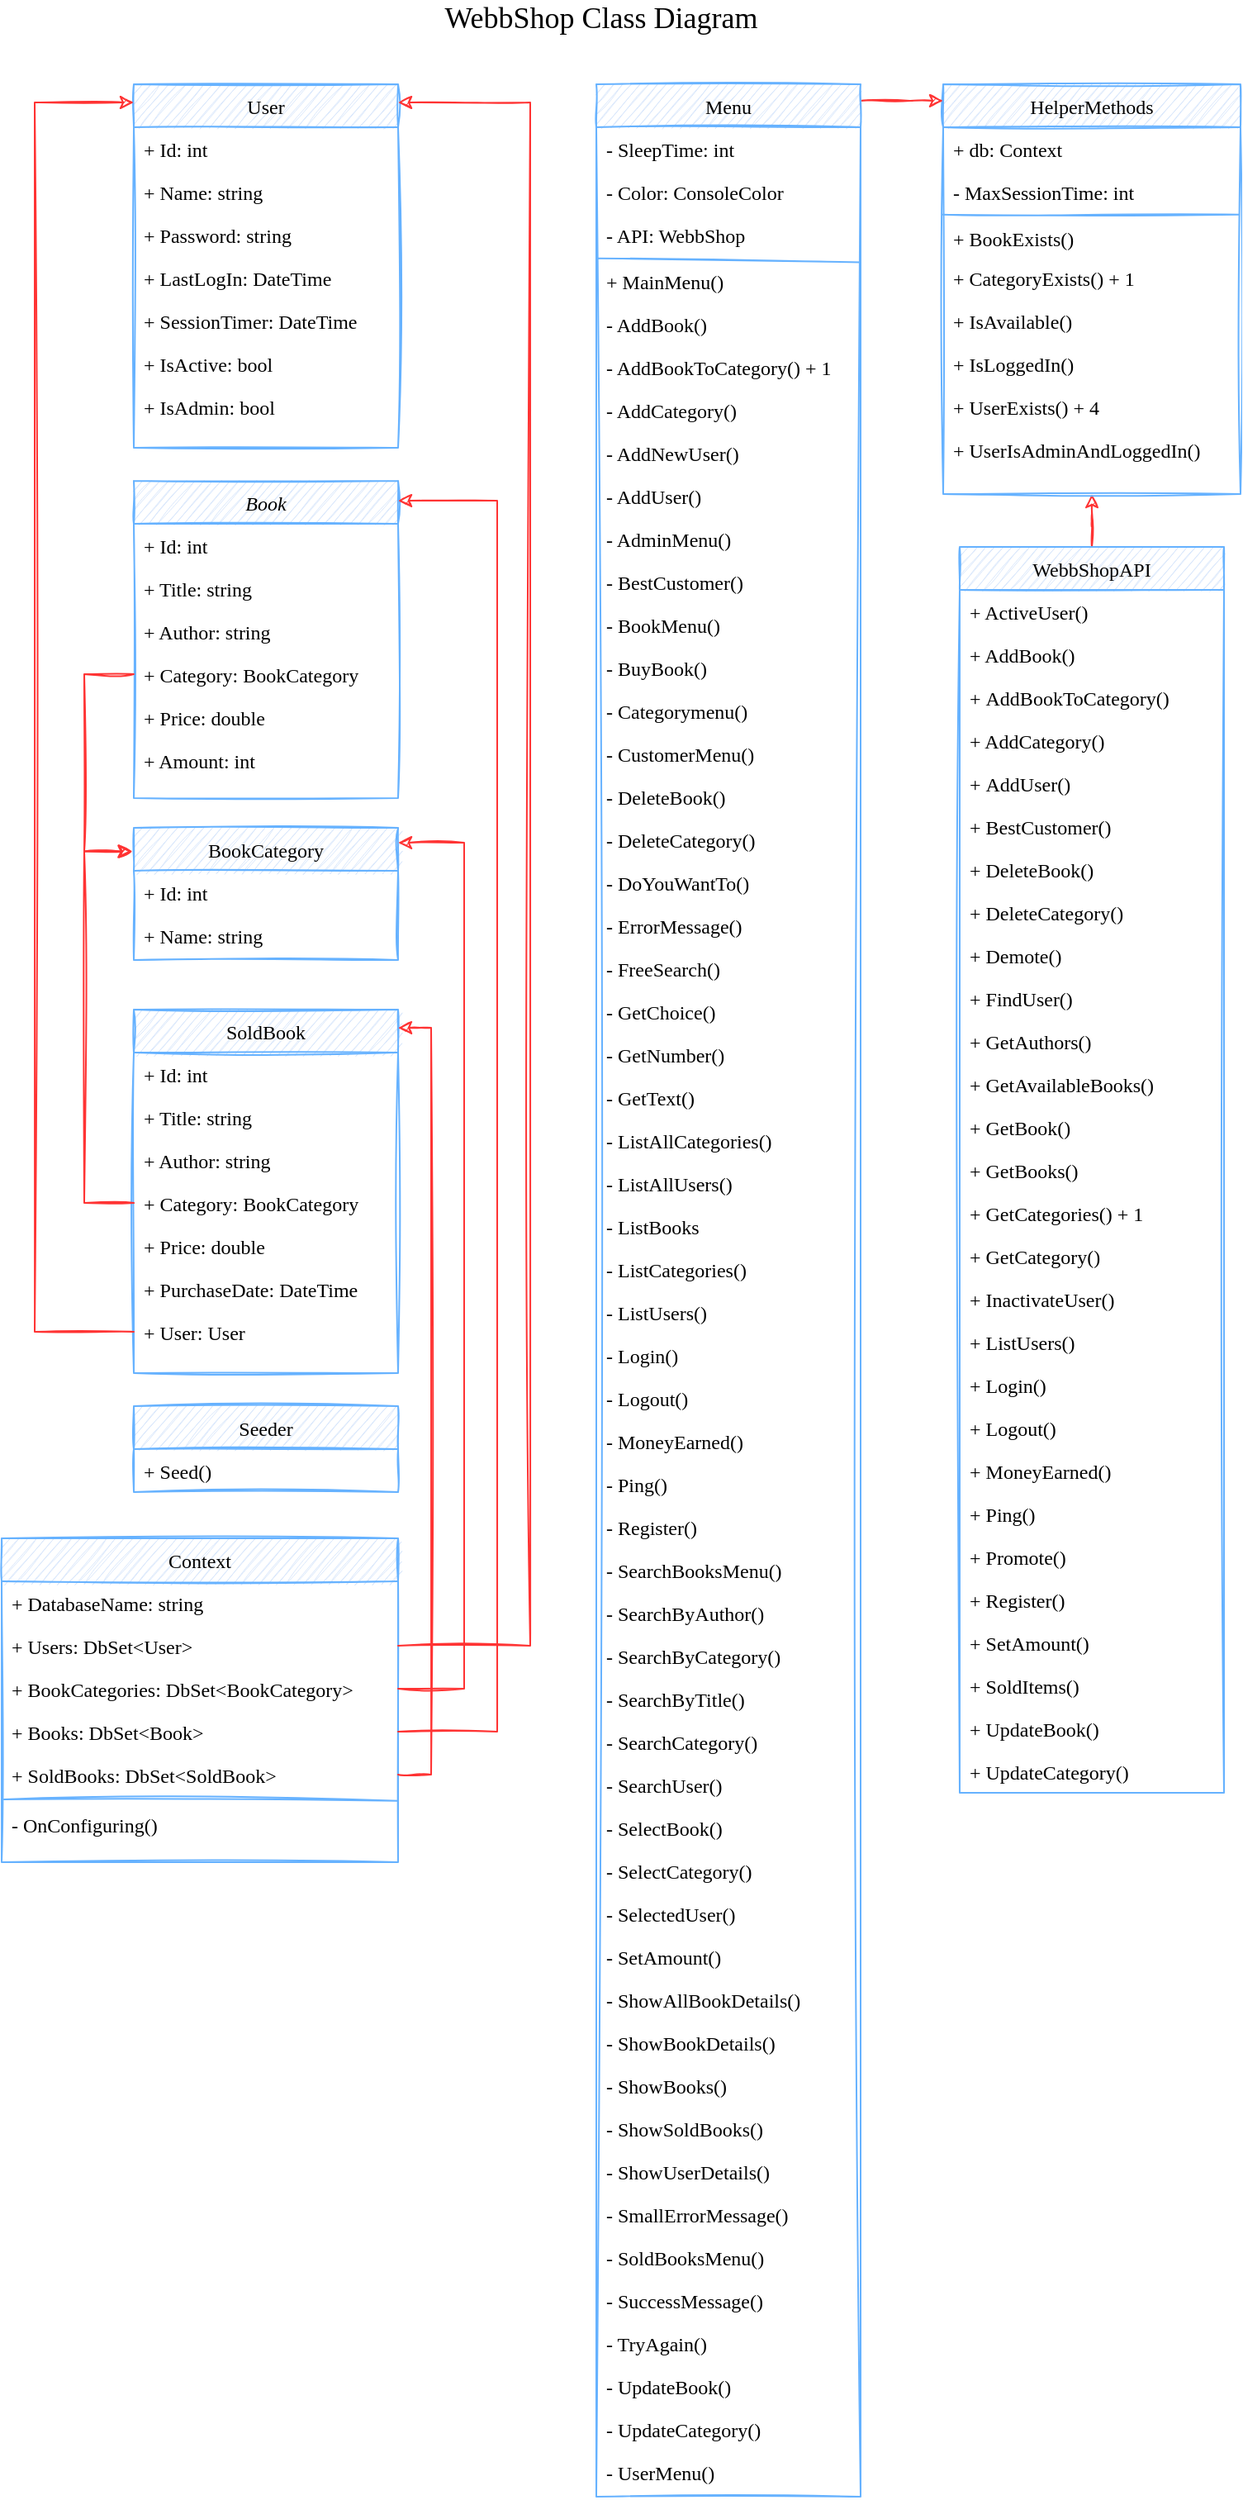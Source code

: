 <mxfile version="14.4.3" type="device"><diagram id="C5RBs43oDa-KdzZeNtuy" name="Page-1"><mxGraphModel dx="1422" dy="815" grid="1" gridSize="10" guides="1" tooltips="1" connect="1" arrows="1" fold="1" page="1" pageScale="1" pageWidth="827" pageHeight="1169" math="0" shadow="0"><root><mxCell id="WIyWlLk6GJQsqaUBKTNV-0"/><mxCell id="WIyWlLk6GJQsqaUBKTNV-1" parent="WIyWlLk6GJQsqaUBKTNV-0"/><mxCell id="zkfFHV4jXpPFQw0GAbJ--0" value="Book" style="swimlane;fontStyle=2;align=center;verticalAlign=top;childLayout=stackLayout;horizontal=1;startSize=26;horizontalStack=0;resizeParent=1;resizeLast=0;collapsible=1;marginBottom=0;rounded=0;shadow=0;strokeWidth=1;sketch=1;swimlaneLine=1;glass=0;fillColor=#DAE8FC;fontFamily=Comic Sans MS;strokeColor=#66B2FF;" parent="WIyWlLk6GJQsqaUBKTNV-1" vertex="1"><mxGeometry x="130" y="320" width="160" height="192" as="geometry"><mxRectangle x="230" y="140" width="160" height="26" as="alternateBounds"/></mxGeometry></mxCell><mxCell id="zkfFHV4jXpPFQw0GAbJ--1" value="+ Id: int" style="text;align=left;verticalAlign=top;spacingLeft=4;spacingRight=4;overflow=hidden;rotatable=0;points=[[0,0.5],[1,0.5]];portConstraint=eastwest;fontFamily=Comic Sans MS;" parent="zkfFHV4jXpPFQw0GAbJ--0" vertex="1"><mxGeometry y="26" width="160" height="26" as="geometry"/></mxCell><mxCell id="zkfFHV4jXpPFQw0GAbJ--2" value="+ Title: string" style="text;align=left;verticalAlign=top;spacingLeft=4;spacingRight=4;overflow=hidden;rotatable=0;points=[[0,0.5],[1,0.5]];portConstraint=eastwest;rounded=0;shadow=0;html=0;fontFamily=Comic Sans MS;" parent="zkfFHV4jXpPFQw0GAbJ--0" vertex="1"><mxGeometry y="52" width="160" height="26" as="geometry"/></mxCell><mxCell id="zkfFHV4jXpPFQw0GAbJ--3" value="+ Author: string" style="text;align=left;verticalAlign=top;spacingLeft=4;spacingRight=4;overflow=hidden;rotatable=0;points=[[0,0.5],[1,0.5]];portConstraint=eastwest;rounded=0;shadow=0;html=0;fontFamily=Comic Sans MS;" parent="zkfFHV4jXpPFQw0GAbJ--0" vertex="1"><mxGeometry y="78" width="160" height="26" as="geometry"/></mxCell><mxCell id="vrUx4zt-e3N3HW0xzKdZ-1" value="+ Category: BookCategory" style="text;align=left;verticalAlign=top;spacingLeft=4;spacingRight=4;overflow=hidden;rotatable=0;points=[[0,0.5],[1,0.5]];portConstraint=eastwest;fontFamily=Comic Sans MS;" parent="zkfFHV4jXpPFQw0GAbJ--0" vertex="1"><mxGeometry y="104" width="160" height="26" as="geometry"/></mxCell><mxCell id="zkfFHV4jXpPFQw0GAbJ--5" value="+ Price: double" style="text;align=left;verticalAlign=top;spacingLeft=4;spacingRight=4;overflow=hidden;rotatable=0;points=[[0,0.5],[1,0.5]];portConstraint=eastwest;fontFamily=Comic Sans MS;" parent="zkfFHV4jXpPFQw0GAbJ--0" vertex="1"><mxGeometry y="130" width="160" height="26" as="geometry"/></mxCell><mxCell id="vrUx4zt-e3N3HW0xzKdZ-0" value="+ Amount: int" style="text;align=left;verticalAlign=top;spacingLeft=4;spacingRight=4;overflow=hidden;rotatable=0;points=[[0,0.5],[1,0.5]];portConstraint=eastwest;fontFamily=Comic Sans MS;" parent="zkfFHV4jXpPFQw0GAbJ--0" vertex="1"><mxGeometry y="156" width="160" height="26" as="geometry"/></mxCell><mxCell id="zkfFHV4jXpPFQw0GAbJ--6" value="User" style="swimlane;fontStyle=0;align=center;verticalAlign=top;childLayout=stackLayout;horizontal=1;startSize=26;horizontalStack=0;resizeParent=1;resizeLast=0;collapsible=1;marginBottom=0;rounded=0;shadow=0;strokeWidth=1;fontFamily=Comic Sans MS;sketch=1;fillStyle=auto;strokeColor=#66B2FF;fillColor=#DAE8FC;" parent="WIyWlLk6GJQsqaUBKTNV-1" vertex="1"><mxGeometry x="130" y="80" width="160" height="220" as="geometry"><mxRectangle x="130" y="380" width="160" height="26" as="alternateBounds"/></mxGeometry></mxCell><mxCell id="zkfFHV4jXpPFQw0GAbJ--7" value="+ Id: int" style="text;align=left;verticalAlign=top;spacingLeft=4;spacingRight=4;overflow=hidden;rotatable=0;points=[[0,0.5],[1,0.5]];portConstraint=eastwest;fontFamily=Comic Sans MS;" parent="zkfFHV4jXpPFQw0GAbJ--6" vertex="1"><mxGeometry y="26" width="160" height="26" as="geometry"/></mxCell><mxCell id="zkfFHV4jXpPFQw0GAbJ--8" value="+ Name: string" style="text;align=left;verticalAlign=top;spacingLeft=4;spacingRight=4;overflow=hidden;rotatable=0;points=[[0,0.5],[1,0.5]];portConstraint=eastwest;rounded=0;shadow=0;html=0;fontFamily=Comic Sans MS;" parent="zkfFHV4jXpPFQw0GAbJ--6" vertex="1"><mxGeometry y="52" width="160" height="26" as="geometry"/></mxCell><mxCell id="zkfFHV4jXpPFQw0GAbJ--10" value="+ Password: string " style="text;align=left;verticalAlign=top;spacingLeft=4;spacingRight=4;overflow=hidden;rotatable=0;points=[[0,0.5],[1,0.5]];portConstraint=eastwest;fontStyle=0;fontFamily=Comic Sans MS;" parent="zkfFHV4jXpPFQw0GAbJ--6" vertex="1"><mxGeometry y="78" width="160" height="26" as="geometry"/></mxCell><mxCell id="zkfFHV4jXpPFQw0GAbJ--11" value="+ LastLogIn: DateTime " style="text;align=left;verticalAlign=top;spacingLeft=4;spacingRight=4;overflow=hidden;rotatable=0;points=[[0,0.5],[1,0.5]];portConstraint=eastwest;fontFamily=Comic Sans MS;" parent="zkfFHV4jXpPFQw0GAbJ--6" vertex="1"><mxGeometry y="104" width="160" height="26" as="geometry"/></mxCell><mxCell id="vrUx4zt-e3N3HW0xzKdZ-2" value="+ SessionTimer: DateTime " style="text;align=left;verticalAlign=top;spacingLeft=4;spacingRight=4;overflow=hidden;rotatable=0;points=[[0,0.5],[1,0.5]];portConstraint=eastwest;fontFamily=Comic Sans MS;" parent="zkfFHV4jXpPFQw0GAbJ--6" vertex="1"><mxGeometry y="130" width="160" height="26" as="geometry"/></mxCell><mxCell id="vrUx4zt-e3N3HW0xzKdZ-3" value="+ IsActive: bool " style="text;align=left;verticalAlign=top;spacingLeft=4;spacingRight=4;overflow=hidden;rotatable=0;points=[[0,0.5],[1,0.5]];portConstraint=eastwest;fontFamily=Comic Sans MS;" parent="zkfFHV4jXpPFQw0GAbJ--6" vertex="1"><mxGeometry y="156" width="160" height="26" as="geometry"/></mxCell><mxCell id="vrUx4zt-e3N3HW0xzKdZ-4" value="+ IsAdmin: bool " style="text;align=left;verticalAlign=top;spacingLeft=4;spacingRight=4;overflow=hidden;rotatable=0;points=[[0,0.5],[1,0.5]];portConstraint=eastwest;fontFamily=Comic Sans MS;" parent="zkfFHV4jXpPFQw0GAbJ--6" vertex="1"><mxGeometry y="182" width="160" height="26" as="geometry"/></mxCell><mxCell id="zkfFHV4jXpPFQw0GAbJ--13" value="BookCategory" style="swimlane;fontStyle=0;align=center;verticalAlign=top;childLayout=stackLayout;horizontal=1;startSize=26;horizontalStack=0;resizeParent=1;resizeLast=0;collapsible=1;marginBottom=0;rounded=0;shadow=0;strokeWidth=1;sketch=1;fillColor=#DAE8FC;fontFamily=Comic Sans MS;strokeColor=#66B2FF;" parent="WIyWlLk6GJQsqaUBKTNV-1" vertex="1"><mxGeometry x="130" y="530" width="160" height="80" as="geometry"><mxRectangle x="340" y="380" width="170" height="26" as="alternateBounds"/></mxGeometry></mxCell><mxCell id="zkfFHV4jXpPFQw0GAbJ--14" value="+ Id: int" style="text;align=left;verticalAlign=top;spacingLeft=4;spacingRight=4;overflow=hidden;rotatable=0;points=[[0,0.5],[1,0.5]];portConstraint=eastwest;fontFamily=Comic Sans MS;" parent="zkfFHV4jXpPFQw0GAbJ--13" vertex="1"><mxGeometry y="26" width="160" height="26" as="geometry"/></mxCell><mxCell id="vrUx4zt-e3N3HW0xzKdZ-5" value="+ Name: string" style="text;align=left;verticalAlign=top;spacingLeft=4;spacingRight=4;overflow=hidden;rotatable=0;points=[[0,0.5],[1,0.5]];portConstraint=eastwest;fontFamily=Comic Sans MS;" parent="zkfFHV4jXpPFQw0GAbJ--13" vertex="1"><mxGeometry y="52" width="160" height="26" as="geometry"/></mxCell><mxCell id="zkfFHV4jXpPFQw0GAbJ--17" value="SoldBook" style="swimlane;fontStyle=0;align=center;verticalAlign=top;childLayout=stackLayout;horizontal=1;startSize=26;horizontalStack=0;resizeParent=1;resizeLast=0;collapsible=1;marginBottom=0;rounded=0;shadow=0;strokeWidth=1;sketch=1;fillColor=#DAE8FC;fontFamily=Comic Sans MS;strokeColor=#66B2FF;" parent="WIyWlLk6GJQsqaUBKTNV-1" vertex="1"><mxGeometry x="130" y="640" width="160" height="220" as="geometry"><mxRectangle x="550" y="140" width="160" height="26" as="alternateBounds"/></mxGeometry></mxCell><mxCell id="zkfFHV4jXpPFQw0GAbJ--18" value="+ Id: int" style="text;align=left;verticalAlign=top;spacingLeft=4;spacingRight=4;overflow=hidden;rotatable=0;points=[[0,0.5],[1,0.5]];portConstraint=eastwest;fontFamily=Comic Sans MS;" parent="zkfFHV4jXpPFQw0GAbJ--17" vertex="1"><mxGeometry y="26" width="160" height="26" as="geometry"/></mxCell><mxCell id="zkfFHV4jXpPFQw0GAbJ--19" value="+ Title: string" style="text;align=left;verticalAlign=top;spacingLeft=4;spacingRight=4;overflow=hidden;rotatable=0;points=[[0,0.5],[1,0.5]];portConstraint=eastwest;rounded=0;shadow=0;html=0;fontFamily=Comic Sans MS;" parent="zkfFHV4jXpPFQw0GAbJ--17" vertex="1"><mxGeometry y="52" width="160" height="26" as="geometry"/></mxCell><mxCell id="zkfFHV4jXpPFQw0GAbJ--20" value="+ Author: string" style="text;align=left;verticalAlign=top;spacingLeft=4;spacingRight=4;overflow=hidden;rotatable=0;points=[[0,0.5],[1,0.5]];portConstraint=eastwest;rounded=0;shadow=0;html=0;fontFamily=Comic Sans MS;" parent="zkfFHV4jXpPFQw0GAbJ--17" vertex="1"><mxGeometry y="78" width="160" height="26" as="geometry"/></mxCell><mxCell id="zkfFHV4jXpPFQw0GAbJ--21" value="+ Category: BookCategory" style="text;align=left;verticalAlign=top;spacingLeft=4;spacingRight=4;overflow=hidden;rotatable=0;points=[[0,0.5],[1,0.5]];portConstraint=eastwest;rounded=0;shadow=0;html=0;fontFamily=Comic Sans MS;" parent="zkfFHV4jXpPFQw0GAbJ--17" vertex="1"><mxGeometry y="104" width="160" height="26" as="geometry"/></mxCell><mxCell id="zkfFHV4jXpPFQw0GAbJ--22" value="+ Price: double" style="text;align=left;verticalAlign=top;spacingLeft=4;spacingRight=4;overflow=hidden;rotatable=0;points=[[0,0.5],[1,0.5]];portConstraint=eastwest;rounded=0;shadow=0;html=0;fontFamily=Comic Sans MS;" parent="zkfFHV4jXpPFQw0GAbJ--17" vertex="1"><mxGeometry y="130" width="160" height="26" as="geometry"/></mxCell><mxCell id="vrUx4zt-e3N3HW0xzKdZ-6" value="+ PurchaseDate: DateTime" style="text;align=left;verticalAlign=top;spacingLeft=4;spacingRight=4;overflow=hidden;rotatable=0;points=[[0,0.5],[1,0.5]];portConstraint=eastwest;fontFamily=Comic Sans MS;" parent="zkfFHV4jXpPFQw0GAbJ--17" vertex="1"><mxGeometry y="156" width="160" height="26" as="geometry"/></mxCell><mxCell id="vrUx4zt-e3N3HW0xzKdZ-7" value="+ User: User" style="text;align=left;verticalAlign=top;spacingLeft=4;spacingRight=4;overflow=hidden;rotatable=0;points=[[0,0.5],[1,0.5]];portConstraint=eastwest;fontFamily=Comic Sans MS;" parent="zkfFHV4jXpPFQw0GAbJ--17" vertex="1"><mxGeometry y="182" width="160" height="26" as="geometry"/></mxCell><mxCell id="1whySi2MD8_oY86SsnoD-3" style="edgeStyle=orthogonalEdgeStyle;rounded=0;sketch=1;orthogonalLoop=1;jettySize=auto;html=1;endArrow=classic;endFill=1;strokeColor=#FF3333;" edge="1" parent="WIyWlLk6GJQsqaUBKTNV-1" source="vrUx4zt-e3N3HW0xzKdZ-8" target="vrUx4zt-e3N3HW0xzKdZ-38"><mxGeometry relative="1" as="geometry"/></mxCell><mxCell id="vrUx4zt-e3N3HW0xzKdZ-8" value="WebbShopAPI" style="swimlane;fontStyle=0;align=center;verticalAlign=top;childLayout=stackLayout;horizontal=1;startSize=26;horizontalStack=0;resizeParent=1;resizeLast=0;collapsible=1;marginBottom=0;rounded=0;shadow=0;strokeWidth=1;fontFamily=Comic Sans MS;sketch=1;fillColor=#DAE8FC;fillStyle=auto;strokeColor=#66B2FF;" parent="WIyWlLk6GJQsqaUBKTNV-1" vertex="1"><mxGeometry x="630" y="360" width="160" height="754" as="geometry"><mxRectangle x="130" y="380" width="160" height="26" as="alternateBounds"/></mxGeometry></mxCell><mxCell id="vrUx4zt-e3N3HW0xzKdZ-9" value="+ ActiveUser()" style="text;align=left;verticalAlign=top;spacingLeft=4;spacingRight=4;overflow=hidden;rotatable=0;points=[[0,0.5],[1,0.5]];portConstraint=eastwest;fontFamily=Comic Sans MS;" parent="vrUx4zt-e3N3HW0xzKdZ-8" vertex="1"><mxGeometry y="26" width="160" height="26" as="geometry"/></mxCell><mxCell id="vrUx4zt-e3N3HW0xzKdZ-10" value="+ AddBook()" style="text;align=left;verticalAlign=top;spacingLeft=4;spacingRight=4;overflow=hidden;rotatable=0;points=[[0,0.5],[1,0.5]];portConstraint=eastwest;rounded=0;shadow=0;html=0;fontFamily=Comic Sans MS;" parent="vrUx4zt-e3N3HW0xzKdZ-8" vertex="1"><mxGeometry y="52" width="160" height="26" as="geometry"/></mxCell><mxCell id="vrUx4zt-e3N3HW0xzKdZ-11" value="+ AddBookToCategory()" style="text;align=left;verticalAlign=top;spacingLeft=4;spacingRight=4;overflow=hidden;rotatable=0;points=[[0,0.5],[1,0.5]];portConstraint=eastwest;fontStyle=0;fontFamily=Comic Sans MS;" parent="vrUx4zt-e3N3HW0xzKdZ-8" vertex="1"><mxGeometry y="78" width="160" height="26" as="geometry"/></mxCell><mxCell id="vrUx4zt-e3N3HW0xzKdZ-12" value="+ AddCategory()" style="text;align=left;verticalAlign=top;spacingLeft=4;spacingRight=4;overflow=hidden;rotatable=0;points=[[0,0.5],[1,0.5]];portConstraint=eastwest;fontFamily=Comic Sans MS;" parent="vrUx4zt-e3N3HW0xzKdZ-8" vertex="1"><mxGeometry y="104" width="160" height="26" as="geometry"/></mxCell><mxCell id="vrUx4zt-e3N3HW0xzKdZ-13" value="+ AddUser()" style="text;align=left;verticalAlign=top;spacingLeft=4;spacingRight=4;overflow=hidden;rotatable=0;points=[[0,0.5],[1,0.5]];portConstraint=eastwest;fontFamily=Comic Sans MS;" parent="vrUx4zt-e3N3HW0xzKdZ-8" vertex="1"><mxGeometry y="130" width="160" height="26" as="geometry"/></mxCell><mxCell id="vrUx4zt-e3N3HW0xzKdZ-14" value="+ BestCustomer()" style="text;align=left;verticalAlign=top;spacingLeft=4;spacingRight=4;overflow=hidden;rotatable=0;points=[[0,0.5],[1,0.5]];portConstraint=eastwest;fontFamily=Comic Sans MS;" parent="vrUx4zt-e3N3HW0xzKdZ-8" vertex="1"><mxGeometry y="156" width="160" height="26" as="geometry"/></mxCell><mxCell id="vrUx4zt-e3N3HW0xzKdZ-15" value="+ DeleteBook()" style="text;align=left;verticalAlign=top;spacingLeft=4;spacingRight=4;overflow=hidden;rotatable=0;points=[[0,0.5],[1,0.5]];portConstraint=eastwest;fontFamily=Comic Sans MS;" parent="vrUx4zt-e3N3HW0xzKdZ-8" vertex="1"><mxGeometry y="182" width="160" height="26" as="geometry"/></mxCell><mxCell id="vrUx4zt-e3N3HW0xzKdZ-16" value="+ DeleteCategory()" style="text;align=left;verticalAlign=top;spacingLeft=4;spacingRight=4;overflow=hidden;rotatable=0;points=[[0,0.5],[1,0.5]];portConstraint=eastwest;fontFamily=Comic Sans MS;" parent="vrUx4zt-e3N3HW0xzKdZ-8" vertex="1"><mxGeometry y="208" width="160" height="26" as="geometry"/></mxCell><mxCell id="vrUx4zt-e3N3HW0xzKdZ-17" value="+ Demote()" style="text;align=left;verticalAlign=top;spacingLeft=4;spacingRight=4;overflow=hidden;rotatable=0;points=[[0,0.5],[1,0.5]];portConstraint=eastwest;fontFamily=Comic Sans MS;" parent="vrUx4zt-e3N3HW0xzKdZ-8" vertex="1"><mxGeometry y="234" width="160" height="26" as="geometry"/></mxCell><mxCell id="vrUx4zt-e3N3HW0xzKdZ-18" value="+ FindUser()" style="text;align=left;verticalAlign=top;spacingLeft=4;spacingRight=4;overflow=hidden;rotatable=0;points=[[0,0.5],[1,0.5]];portConstraint=eastwest;fontFamily=Comic Sans MS;" parent="vrUx4zt-e3N3HW0xzKdZ-8" vertex="1"><mxGeometry y="260" width="160" height="26" as="geometry"/></mxCell><mxCell id="vrUx4zt-e3N3HW0xzKdZ-19" value="+ GetAuthors()" style="text;align=left;verticalAlign=top;spacingLeft=4;spacingRight=4;overflow=hidden;rotatable=0;points=[[0,0.5],[1,0.5]];portConstraint=eastwest;fontFamily=Comic Sans MS;" parent="vrUx4zt-e3N3HW0xzKdZ-8" vertex="1"><mxGeometry y="286" width="160" height="26" as="geometry"/></mxCell><mxCell id="vrUx4zt-e3N3HW0xzKdZ-20" value="+ GetAvailableBooks()" style="text;align=left;verticalAlign=top;spacingLeft=4;spacingRight=4;overflow=hidden;rotatable=0;points=[[0,0.5],[1,0.5]];portConstraint=eastwest;fontFamily=Comic Sans MS;" parent="vrUx4zt-e3N3HW0xzKdZ-8" vertex="1"><mxGeometry y="312" width="160" height="26" as="geometry"/></mxCell><mxCell id="vrUx4zt-e3N3HW0xzKdZ-21" value="+ GetBook()" style="text;align=left;verticalAlign=top;spacingLeft=4;spacingRight=4;overflow=hidden;rotatable=0;points=[[0,0.5],[1,0.5]];portConstraint=eastwest;fontFamily=Comic Sans MS;" parent="vrUx4zt-e3N3HW0xzKdZ-8" vertex="1"><mxGeometry y="338" width="160" height="26" as="geometry"/></mxCell><mxCell id="vrUx4zt-e3N3HW0xzKdZ-22" value="+ GetBooks()" style="text;align=left;verticalAlign=top;spacingLeft=4;spacingRight=4;overflow=hidden;rotatable=0;points=[[0,0.5],[1,0.5]];portConstraint=eastwest;fontFamily=Comic Sans MS;" parent="vrUx4zt-e3N3HW0xzKdZ-8" vertex="1"><mxGeometry y="364" width="160" height="26" as="geometry"/></mxCell><mxCell id="vrUx4zt-e3N3HW0xzKdZ-23" value="+ GetCategories() + 1" style="text;align=left;verticalAlign=top;spacingLeft=4;spacingRight=4;overflow=hidden;rotatable=0;points=[[0,0.5],[1,0.5]];portConstraint=eastwest;fontFamily=Comic Sans MS;" parent="vrUx4zt-e3N3HW0xzKdZ-8" vertex="1"><mxGeometry y="390" width="160" height="26" as="geometry"/></mxCell><mxCell id="vrUx4zt-e3N3HW0xzKdZ-24" value="+ GetCategory()" style="text;align=left;verticalAlign=top;spacingLeft=4;spacingRight=4;overflow=hidden;rotatable=0;points=[[0,0.5],[1,0.5]];portConstraint=eastwest;fontFamily=Comic Sans MS;" parent="vrUx4zt-e3N3HW0xzKdZ-8" vertex="1"><mxGeometry y="416" width="160" height="26" as="geometry"/></mxCell><mxCell id="vrUx4zt-e3N3HW0xzKdZ-25" value="+ InactivateUser()" style="text;align=left;verticalAlign=top;spacingLeft=4;spacingRight=4;overflow=hidden;rotatable=0;points=[[0,0.5],[1,0.5]];portConstraint=eastwest;fontFamily=Comic Sans MS;" parent="vrUx4zt-e3N3HW0xzKdZ-8" vertex="1"><mxGeometry y="442" width="160" height="26" as="geometry"/></mxCell><mxCell id="vrUx4zt-e3N3HW0xzKdZ-26" value="+ ListUsers()" style="text;align=left;verticalAlign=top;spacingLeft=4;spacingRight=4;overflow=hidden;rotatable=0;points=[[0,0.5],[1,0.5]];portConstraint=eastwest;fontFamily=Comic Sans MS;" parent="vrUx4zt-e3N3HW0xzKdZ-8" vertex="1"><mxGeometry y="468" width="160" height="26" as="geometry"/></mxCell><mxCell id="vrUx4zt-e3N3HW0xzKdZ-27" value="+ Login()" style="text;align=left;verticalAlign=top;spacingLeft=4;spacingRight=4;overflow=hidden;rotatable=0;points=[[0,0.5],[1,0.5]];portConstraint=eastwest;fontFamily=Comic Sans MS;" parent="vrUx4zt-e3N3HW0xzKdZ-8" vertex="1"><mxGeometry y="494" width="160" height="26" as="geometry"/></mxCell><mxCell id="vrUx4zt-e3N3HW0xzKdZ-28" value="+ Logout()" style="text;align=left;verticalAlign=top;spacingLeft=4;spacingRight=4;overflow=hidden;rotatable=0;points=[[0,0.5],[1,0.5]];portConstraint=eastwest;fontFamily=Comic Sans MS;" parent="vrUx4zt-e3N3HW0xzKdZ-8" vertex="1"><mxGeometry y="520" width="160" height="26" as="geometry"/></mxCell><mxCell id="vrUx4zt-e3N3HW0xzKdZ-29" value="+ MoneyEarned()" style="text;align=left;verticalAlign=top;spacingLeft=4;spacingRight=4;overflow=hidden;rotatable=0;points=[[0,0.5],[1,0.5]];portConstraint=eastwest;fontFamily=Comic Sans MS;" parent="vrUx4zt-e3N3HW0xzKdZ-8" vertex="1"><mxGeometry y="546" width="160" height="26" as="geometry"/></mxCell><mxCell id="vrUx4zt-e3N3HW0xzKdZ-30" value="+ Ping()" style="text;align=left;verticalAlign=top;spacingLeft=4;spacingRight=4;overflow=hidden;rotatable=0;points=[[0,0.5],[1,0.5]];portConstraint=eastwest;fontFamily=Comic Sans MS;" parent="vrUx4zt-e3N3HW0xzKdZ-8" vertex="1"><mxGeometry y="572" width="160" height="26" as="geometry"/></mxCell><mxCell id="vrUx4zt-e3N3HW0xzKdZ-31" value="+ Promote()" style="text;align=left;verticalAlign=top;spacingLeft=4;spacingRight=4;overflow=hidden;rotatable=0;points=[[0,0.5],[1,0.5]];portConstraint=eastwest;fontFamily=Comic Sans MS;" parent="vrUx4zt-e3N3HW0xzKdZ-8" vertex="1"><mxGeometry y="598" width="160" height="26" as="geometry"/></mxCell><mxCell id="vrUx4zt-e3N3HW0xzKdZ-32" value="+ Register()" style="text;align=left;verticalAlign=top;spacingLeft=4;spacingRight=4;overflow=hidden;rotatable=0;points=[[0,0.5],[1,0.5]];portConstraint=eastwest;fontFamily=Comic Sans MS;" parent="vrUx4zt-e3N3HW0xzKdZ-8" vertex="1"><mxGeometry y="624" width="160" height="26" as="geometry"/></mxCell><mxCell id="vrUx4zt-e3N3HW0xzKdZ-33" value="+ SetAmount()" style="text;align=left;verticalAlign=top;spacingLeft=4;spacingRight=4;overflow=hidden;rotatable=0;points=[[0,0.5],[1,0.5]];portConstraint=eastwest;fontFamily=Comic Sans MS;" parent="vrUx4zt-e3N3HW0xzKdZ-8" vertex="1"><mxGeometry y="650" width="160" height="26" as="geometry"/></mxCell><mxCell id="vrUx4zt-e3N3HW0xzKdZ-34" value="+ SoldItems()" style="text;align=left;verticalAlign=top;spacingLeft=4;spacingRight=4;overflow=hidden;rotatable=0;points=[[0,0.5],[1,0.5]];portConstraint=eastwest;fontFamily=Comic Sans MS;" parent="vrUx4zt-e3N3HW0xzKdZ-8" vertex="1"><mxGeometry y="676" width="160" height="26" as="geometry"/></mxCell><mxCell id="vrUx4zt-e3N3HW0xzKdZ-35" value="+ UpdateBook()" style="text;align=left;verticalAlign=top;spacingLeft=4;spacingRight=4;overflow=hidden;rotatable=0;points=[[0,0.5],[1,0.5]];portConstraint=eastwest;fontFamily=Comic Sans MS;" parent="vrUx4zt-e3N3HW0xzKdZ-8" vertex="1"><mxGeometry y="702" width="160" height="26" as="geometry"/></mxCell><mxCell id="vrUx4zt-e3N3HW0xzKdZ-36" value="+ UpdateCategory()" style="text;align=left;verticalAlign=top;spacingLeft=4;spacingRight=4;overflow=hidden;rotatable=0;points=[[0,0.5],[1,0.5]];portConstraint=eastwest;fontFamily=Comic Sans MS;" parent="vrUx4zt-e3N3HW0xzKdZ-8" vertex="1"><mxGeometry y="728" width="160" height="26" as="geometry"/></mxCell><mxCell id="vrUx4zt-e3N3HW0xzKdZ-38" value="HelperMethods" style="swimlane;fontStyle=0;align=center;verticalAlign=top;childLayout=stackLayout;horizontal=1;startSize=26;horizontalStack=0;resizeParent=1;resizeLast=0;collapsible=1;marginBottom=0;rounded=0;shadow=0;strokeWidth=1;fontFamily=Comic Sans MS;sketch=1;fillColor=#DAE8FC;fillStyle=auto;strokeColor=#66B2FF;" parent="WIyWlLk6GJQsqaUBKTNV-1" vertex="1"><mxGeometry x="620" y="80" width="180" height="248" as="geometry"><mxRectangle x="130" y="380" width="160" height="26" as="alternateBounds"/></mxGeometry></mxCell><mxCell id="vrUx4zt-e3N3HW0xzKdZ-39" value="+ db: Context" style="text;align=left;verticalAlign=top;spacingLeft=4;spacingRight=4;overflow=hidden;rotatable=0;points=[[0,0.5],[1,0.5]];portConstraint=eastwest;fontFamily=Comic Sans MS;" parent="vrUx4zt-e3N3HW0xzKdZ-38" vertex="1"><mxGeometry y="26" width="180" height="26" as="geometry"/></mxCell><mxCell id="vrUx4zt-e3N3HW0xzKdZ-40" value="- MaxSessionTime: int" style="text;align=left;verticalAlign=top;spacingLeft=4;spacingRight=4;overflow=hidden;rotatable=0;points=[[0,0.5],[1,0.5]];portConstraint=eastwest;rounded=0;shadow=0;html=0;fontFamily=Comic Sans MS;" parent="vrUx4zt-e3N3HW0xzKdZ-38" vertex="1"><mxGeometry y="52" width="180" height="28" as="geometry"/></mxCell><mxCell id="vrUx4zt-e3N3HW0xzKdZ-41" value="+ BookExists() " style="text;align=left;verticalAlign=top;spacingLeft=4;spacingRight=4;overflow=hidden;rotatable=0;points=[[0,0.5],[1,0.5]];portConstraint=eastwest;fontStyle=0;fontFamily=Comic Sans MS;" parent="vrUx4zt-e3N3HW0xzKdZ-38" vertex="1"><mxGeometry y="80" width="180" height="24" as="geometry"/></mxCell><mxCell id="vrUx4zt-e3N3HW0xzKdZ-42" value="+ CategoryExists() + 1 " style="text;align=left;verticalAlign=top;spacingLeft=4;spacingRight=4;overflow=hidden;rotatable=0;points=[[0,0.5],[1,0.5]];portConstraint=eastwest;fontFamily=Comic Sans MS;" parent="vrUx4zt-e3N3HW0xzKdZ-38" vertex="1"><mxGeometry y="104" width="180" height="26" as="geometry"/></mxCell><mxCell id="vrUx4zt-e3N3HW0xzKdZ-43" value="+ IsAvailable() " style="text;align=left;verticalAlign=top;spacingLeft=4;spacingRight=4;overflow=hidden;rotatable=0;points=[[0,0.5],[1,0.5]];portConstraint=eastwest;fontFamily=Comic Sans MS;" parent="vrUx4zt-e3N3HW0xzKdZ-38" vertex="1"><mxGeometry y="130" width="180" height="26" as="geometry"/></mxCell><mxCell id="vrUx4zt-e3N3HW0xzKdZ-44" value="+ IsLoggedIn()" style="text;align=left;verticalAlign=top;spacingLeft=4;spacingRight=4;overflow=hidden;rotatable=0;points=[[0,0.5],[1,0.5]];portConstraint=eastwest;fontFamily=Comic Sans MS;" parent="vrUx4zt-e3N3HW0xzKdZ-38" vertex="1"><mxGeometry y="156" width="180" height="26" as="geometry"/></mxCell><mxCell id="vrUx4zt-e3N3HW0xzKdZ-45" value="+ UserExists() + 4" style="text;align=left;verticalAlign=top;spacingLeft=4;spacingRight=4;overflow=hidden;rotatable=0;points=[[0,0.5],[1,0.5]];portConstraint=eastwest;fontFamily=Comic Sans MS;" parent="vrUx4zt-e3N3HW0xzKdZ-38" vertex="1"><mxGeometry y="182" width="180" height="26" as="geometry"/></mxCell><mxCell id="vrUx4zt-e3N3HW0xzKdZ-47" value="+ UserIsAdminAndLoggedIn()" style="text;align=left;verticalAlign=top;spacingLeft=4;spacingRight=4;overflow=hidden;rotatable=0;points=[[0,0.5],[1,0.5]];portConstraint=eastwest;fontFamily=Comic Sans MS;" parent="vrUx4zt-e3N3HW0xzKdZ-38" vertex="1"><mxGeometry y="208" width="180" height="26" as="geometry"/></mxCell><mxCell id="vrUx4zt-e3N3HW0xzKdZ-46" value="" style="endArrow=none;html=1;fontFamily=Comic Sans MS;sketch=1;entryX=0.994;entryY=-0.049;entryDx=0;entryDy=0;entryPerimeter=0;strokeColor=#66B2FF;exitX=-0.001;exitY=-0.047;exitDx=0;exitDy=0;exitPerimeter=0;" parent="vrUx4zt-e3N3HW0xzKdZ-38" source="vrUx4zt-e3N3HW0xzKdZ-41" target="vrUx4zt-e3N3HW0xzKdZ-41" edge="1"><mxGeometry width="50" height="50" relative="1" as="geometry"><mxPoint y="78" as="sourcePoint"/><mxPoint x="50" y="28" as="targetPoint"/></mxGeometry></mxCell><mxCell id="vrUx4zt-e3N3HW0xzKdZ-48" value="Seeder" style="swimlane;fontStyle=0;align=center;verticalAlign=top;childLayout=stackLayout;horizontal=1;startSize=26;horizontalStack=0;resizeParent=1;resizeLast=0;collapsible=1;marginBottom=0;rounded=0;shadow=0;strokeWidth=1;sketch=1;fillColor=#DAE8FC;fontFamily=Comic Sans MS;strokeColor=#66B2FF;" parent="WIyWlLk6GJQsqaUBKTNV-1" vertex="1"><mxGeometry x="130" y="880" width="160" height="52" as="geometry"><mxRectangle x="340" y="380" width="170" height="26" as="alternateBounds"/></mxGeometry></mxCell><mxCell id="vrUx4zt-e3N3HW0xzKdZ-49" value="+ Seed()" style="text;align=left;verticalAlign=top;spacingLeft=4;spacingRight=4;overflow=hidden;rotatable=0;points=[[0,0.5],[1,0.5]];portConstraint=eastwest;fontFamily=Comic Sans MS;" parent="vrUx4zt-e3N3HW0xzKdZ-48" vertex="1"><mxGeometry y="26" width="160" height="26" as="geometry"/></mxCell><mxCell id="vrUx4zt-e3N3HW0xzKdZ-51" value="Context" style="swimlane;fontStyle=0;align=center;verticalAlign=top;childLayout=stackLayout;horizontal=1;startSize=26;horizontalStack=0;resizeParent=1;resizeLast=0;collapsible=1;marginBottom=0;rounded=0;shadow=0;strokeWidth=1;sketch=1;fillColor=#DAE8FC;fontFamily=Comic Sans MS;strokeColor=#66B2FF;" parent="WIyWlLk6GJQsqaUBKTNV-1" vertex="1"><mxGeometry x="50" y="960" width="240" height="196" as="geometry"><mxRectangle x="550" y="140" width="160" height="26" as="alternateBounds"/></mxGeometry></mxCell><mxCell id="vrUx4zt-e3N3HW0xzKdZ-52" value="+ DatabaseName: string" style="text;align=left;verticalAlign=top;spacingLeft=4;spacingRight=4;overflow=hidden;rotatable=0;points=[[0,0.5],[1,0.5]];portConstraint=eastwest;fontFamily=Comic Sans MS;" parent="vrUx4zt-e3N3HW0xzKdZ-51" vertex="1"><mxGeometry y="26" width="240" height="26" as="geometry"/></mxCell><mxCell id="vrUx4zt-e3N3HW0xzKdZ-53" value="+ Users: DbSet&lt;User&gt;" style="text;align=left;verticalAlign=top;spacingLeft=4;spacingRight=4;overflow=hidden;rotatable=0;points=[[0,0.5],[1,0.5]];portConstraint=eastwest;rounded=0;shadow=0;html=0;fontFamily=Comic Sans MS;" parent="vrUx4zt-e3N3HW0xzKdZ-51" vertex="1"><mxGeometry y="52" width="240" height="26" as="geometry"/></mxCell><mxCell id="vrUx4zt-e3N3HW0xzKdZ-54" value="+ BookCategories: DbSet&lt;BookCategory&gt;" style="text;align=left;verticalAlign=top;spacingLeft=4;spacingRight=4;overflow=hidden;rotatable=0;points=[[0,0.5],[1,0.5]];portConstraint=eastwest;rounded=0;shadow=0;html=0;fontFamily=Comic Sans MS;" parent="vrUx4zt-e3N3HW0xzKdZ-51" vertex="1"><mxGeometry y="78" width="240" height="26" as="geometry"/></mxCell><mxCell id="vrUx4zt-e3N3HW0xzKdZ-55" value="+ Books: DbSet&lt;Book&gt;" style="text;align=left;verticalAlign=top;spacingLeft=4;spacingRight=4;overflow=hidden;rotatable=0;points=[[0,0.5],[1,0.5]];portConstraint=eastwest;rounded=0;shadow=0;html=0;fontFamily=Comic Sans MS;" parent="vrUx4zt-e3N3HW0xzKdZ-51" vertex="1"><mxGeometry y="104" width="240" height="26" as="geometry"/></mxCell><mxCell id="vrUx4zt-e3N3HW0xzKdZ-56" value="+ SoldBooks: DbSet&lt;SoldBook&gt;" style="text;align=left;verticalAlign=top;spacingLeft=4;spacingRight=4;overflow=hidden;rotatable=0;points=[[0,0.5],[1,0.5]];portConstraint=eastwest;rounded=0;shadow=0;html=0;fontFamily=Comic Sans MS;" parent="vrUx4zt-e3N3HW0xzKdZ-51" vertex="1"><mxGeometry y="130" width="240" height="30" as="geometry"/></mxCell><mxCell id="vrUx4zt-e3N3HW0xzKdZ-57" value="- OnConfiguring()" style="text;align=left;verticalAlign=top;spacingLeft=4;spacingRight=4;overflow=hidden;rotatable=0;points=[[0,0.5],[1,0.5]];portConstraint=eastwest;fontFamily=Comic Sans MS;" parent="vrUx4zt-e3N3HW0xzKdZ-51" vertex="1"><mxGeometry y="160" width="240" height="26" as="geometry"/></mxCell><mxCell id="vrUx4zt-e3N3HW0xzKdZ-59" value="" style="endArrow=none;html=1;fontFamily=Comic Sans MS;sketch=1;exitX=0.006;exitY=-0.078;exitDx=0;exitDy=0;exitPerimeter=0;entryX=1;entryY=0.962;entryDx=0;entryDy=0;entryPerimeter=0;strokeColor=#66B2FF;" parent="vrUx4zt-e3N3HW0xzKdZ-51" source="vrUx4zt-e3N3HW0xzKdZ-57" target="vrUx4zt-e3N3HW0xzKdZ-56" edge="1"><mxGeometry width="50" height="50" relative="1" as="geometry"><mxPoint x="600" y="20" as="sourcePoint"/><mxPoint x="237" y="155" as="targetPoint"/></mxGeometry></mxCell><mxCell id="1whySi2MD8_oY86SsnoD-1" style="edgeStyle=orthogonalEdgeStyle;rounded=0;sketch=1;orthogonalLoop=1;jettySize=auto;html=1;endArrow=classic;endFill=1;strokeColor=#FF3333;" edge="1" parent="WIyWlLk6GJQsqaUBKTNV-1" source="vrUx4zt-e3N3HW0xzKdZ-69" target="vrUx4zt-e3N3HW0xzKdZ-38"><mxGeometry relative="1" as="geometry"><Array as="points"><mxPoint x="600" y="90"/><mxPoint x="600" y="90"/></Array></mxGeometry></mxCell><mxCell id="vrUx4zt-e3N3HW0xzKdZ-69" value="Menu" style="swimlane;fontStyle=0;align=center;verticalAlign=top;childLayout=stackLayout;horizontal=1;startSize=26;horizontalStack=0;resizeParent=1;resizeLast=0;collapsible=1;marginBottom=0;rounded=0;shadow=0;strokeWidth=1;fontFamily=Comic Sans MS;sketch=1;fillColor=#DAE8FC;fillStyle=auto;strokeColor=#66B2FF;" parent="WIyWlLk6GJQsqaUBKTNV-1" vertex="1"><mxGeometry x="410" y="80" width="160" height="1460" as="geometry"><mxRectangle x="130" y="380" width="160" height="26" as="alternateBounds"/></mxGeometry></mxCell><mxCell id="vrUx4zt-e3N3HW0xzKdZ-99" value="- SleepTime: int" style="text;align=left;verticalAlign=top;spacingLeft=4;spacingRight=4;overflow=hidden;rotatable=0;points=[[0,0.5],[1,0.5]];portConstraint=eastwest;rounded=0;shadow=0;html=0;fontFamily=Comic Sans MS;" parent="vrUx4zt-e3N3HW0xzKdZ-69" vertex="1"><mxGeometry y="26" width="160" height="26" as="geometry"/></mxCell><mxCell id="vrUx4zt-e3N3HW0xzKdZ-98" value="- Color: ConsoleColor" style="text;align=left;verticalAlign=top;spacingLeft=4;spacingRight=4;overflow=hidden;rotatable=0;points=[[0,0.5],[1,0.5]];portConstraint=eastwest;fontFamily=Comic Sans MS;" parent="vrUx4zt-e3N3HW0xzKdZ-69" vertex="1"><mxGeometry y="52" width="160" height="26" as="geometry"/></mxCell><mxCell id="vrUx4zt-e3N3HW0xzKdZ-100" value="- API: WebbShop" style="text;align=left;verticalAlign=top;spacingLeft=4;spacingRight=4;overflow=hidden;rotatable=0;points=[[0,0.5],[1,0.5]];portConstraint=eastwest;fontStyle=0;fontFamily=Comic Sans MS;" parent="vrUx4zt-e3N3HW0xzKdZ-69" vertex="1"><mxGeometry y="78" width="160" height="28" as="geometry"/></mxCell><mxCell id="vrUx4zt-e3N3HW0xzKdZ-64" value="+ MainMenu()" style="text;align=left;verticalAlign=top;spacingLeft=4;spacingRight=4;overflow=hidden;rotatable=0;points=[[0,0.5],[1,0.5]];portConstraint=eastwest;fontFamily=Comic Sans MS;" parent="vrUx4zt-e3N3HW0xzKdZ-69" vertex="1"><mxGeometry y="106" width="160" height="26" as="geometry"/></mxCell><mxCell id="vrUx4zt-e3N3HW0xzKdZ-71" value="- AddBook()" style="text;align=left;verticalAlign=top;spacingLeft=4;spacingRight=4;overflow=hidden;rotatable=0;points=[[0,0.5],[1,0.5]];portConstraint=eastwest;rounded=0;shadow=0;html=0;fontFamily=Comic Sans MS;" parent="vrUx4zt-e3N3HW0xzKdZ-69" vertex="1"><mxGeometry y="132" width="160" height="26" as="geometry"/></mxCell><mxCell id="vrUx4zt-e3N3HW0xzKdZ-72" value="- AddBookToCategory() + 1" style="text;align=left;verticalAlign=top;spacingLeft=4;spacingRight=4;overflow=hidden;rotatable=0;points=[[0,0.5],[1,0.5]];portConstraint=eastwest;fontStyle=0;fontFamily=Comic Sans MS;" parent="vrUx4zt-e3N3HW0xzKdZ-69" vertex="1"><mxGeometry y="158" width="160" height="26" as="geometry"/></mxCell><mxCell id="vrUx4zt-e3N3HW0xzKdZ-73" value="- AddCategory()" style="text;align=left;verticalAlign=top;spacingLeft=4;spacingRight=4;overflow=hidden;rotatable=0;points=[[0,0.5],[1,0.5]];portConstraint=eastwest;fontFamily=Comic Sans MS;" parent="vrUx4zt-e3N3HW0xzKdZ-69" vertex="1"><mxGeometry y="184" width="160" height="26" as="geometry"/></mxCell><mxCell id="vrUx4zt-e3N3HW0xzKdZ-74" value="- AddNewUser()" style="text;align=left;verticalAlign=top;spacingLeft=4;spacingRight=4;overflow=hidden;rotatable=0;points=[[0,0.5],[1,0.5]];portConstraint=eastwest;fontFamily=Comic Sans MS;" parent="vrUx4zt-e3N3HW0xzKdZ-69" vertex="1"><mxGeometry y="210" width="160" height="26" as="geometry"/></mxCell><mxCell id="vrUx4zt-e3N3HW0xzKdZ-105" value="- AddUser()" style="text;align=left;verticalAlign=top;spacingLeft=4;spacingRight=4;overflow=hidden;rotatable=0;points=[[0,0.5],[1,0.5]];portConstraint=eastwest;fontFamily=Comic Sans MS;" parent="vrUx4zt-e3N3HW0xzKdZ-69" vertex="1"><mxGeometry y="236" width="160" height="26" as="geometry"/></mxCell><mxCell id="vrUx4zt-e3N3HW0xzKdZ-106" value="- AdminMenu()" style="text;align=left;verticalAlign=top;spacingLeft=4;spacingRight=4;overflow=hidden;rotatable=0;points=[[0,0.5],[1,0.5]];portConstraint=eastwest;fontFamily=Comic Sans MS;" parent="vrUx4zt-e3N3HW0xzKdZ-69" vertex="1"><mxGeometry y="262" width="160" height="26" as="geometry"/></mxCell><mxCell id="vrUx4zt-e3N3HW0xzKdZ-75" value="- BestCustomer()" style="text;align=left;verticalAlign=top;spacingLeft=4;spacingRight=4;overflow=hidden;rotatable=0;points=[[0,0.5],[1,0.5]];portConstraint=eastwest;fontFamily=Comic Sans MS;" parent="vrUx4zt-e3N3HW0xzKdZ-69" vertex="1"><mxGeometry y="288" width="160" height="26" as="geometry"/></mxCell><mxCell id="vrUx4zt-e3N3HW0xzKdZ-76" value="- BookMenu()" style="text;align=left;verticalAlign=top;spacingLeft=4;spacingRight=4;overflow=hidden;rotatable=0;points=[[0,0.5],[1,0.5]];portConstraint=eastwest;fontFamily=Comic Sans MS;" parent="vrUx4zt-e3N3HW0xzKdZ-69" vertex="1"><mxGeometry y="314" width="160" height="26" as="geometry"/></mxCell><mxCell id="vrUx4zt-e3N3HW0xzKdZ-97" value="- BuyBook()" style="text;align=left;verticalAlign=top;spacingLeft=4;spacingRight=4;overflow=hidden;rotatable=0;points=[[0,0.5],[1,0.5]];portConstraint=eastwest;fontFamily=Comic Sans MS;" parent="vrUx4zt-e3N3HW0xzKdZ-69" vertex="1"><mxGeometry y="340" width="160" height="26" as="geometry"/></mxCell><mxCell id="vrUx4zt-e3N3HW0xzKdZ-77" value="- Categorymenu()" style="text;align=left;verticalAlign=top;spacingLeft=4;spacingRight=4;overflow=hidden;rotatable=0;points=[[0,0.5],[1,0.5]];portConstraint=eastwest;fontFamily=Comic Sans MS;" parent="vrUx4zt-e3N3HW0xzKdZ-69" vertex="1"><mxGeometry y="366" width="160" height="26" as="geometry"/></mxCell><mxCell id="vrUx4zt-e3N3HW0xzKdZ-78" value="- CustomerMenu()" style="text;align=left;verticalAlign=top;spacingLeft=4;spacingRight=4;overflow=hidden;rotatable=0;points=[[0,0.5],[1,0.5]];portConstraint=eastwest;fontFamily=Comic Sans MS;" parent="vrUx4zt-e3N3HW0xzKdZ-69" vertex="1"><mxGeometry y="392" width="160" height="26" as="geometry"/></mxCell><mxCell id="vrUx4zt-e3N3HW0xzKdZ-79" value="- DeleteBook()" style="text;align=left;verticalAlign=top;spacingLeft=4;spacingRight=4;overflow=hidden;rotatable=0;points=[[0,0.5],[1,0.5]];portConstraint=eastwest;fontFamily=Comic Sans MS;" parent="vrUx4zt-e3N3HW0xzKdZ-69" vertex="1"><mxGeometry y="418" width="160" height="26" as="geometry"/></mxCell><mxCell id="vrUx4zt-e3N3HW0xzKdZ-80" value="- DeleteCategory()" style="text;align=left;verticalAlign=top;spacingLeft=4;spacingRight=4;overflow=hidden;rotatable=0;points=[[0,0.5],[1,0.5]];portConstraint=eastwest;fontFamily=Comic Sans MS;" parent="vrUx4zt-e3N3HW0xzKdZ-69" vertex="1"><mxGeometry y="444" width="160" height="26" as="geometry"/></mxCell><mxCell id="vrUx4zt-e3N3HW0xzKdZ-81" value="- DoYouWantTo()" style="text;align=left;verticalAlign=top;spacingLeft=4;spacingRight=4;overflow=hidden;rotatable=0;points=[[0,0.5],[1,0.5]];portConstraint=eastwest;fontFamily=Comic Sans MS;" parent="vrUx4zt-e3N3HW0xzKdZ-69" vertex="1"><mxGeometry y="470" width="160" height="26" as="geometry"/></mxCell><mxCell id="vrUx4zt-e3N3HW0xzKdZ-82" value="- ErrorMessage()" style="text;align=left;verticalAlign=top;spacingLeft=4;spacingRight=4;overflow=hidden;rotatable=0;points=[[0,0.5],[1,0.5]];portConstraint=eastwest;fontFamily=Comic Sans MS;" parent="vrUx4zt-e3N3HW0xzKdZ-69" vertex="1"><mxGeometry y="496" width="160" height="26" as="geometry"/></mxCell><mxCell id="vrUx4zt-e3N3HW0xzKdZ-83" value="- FreeSearch()" style="text;align=left;verticalAlign=top;spacingLeft=4;spacingRight=4;overflow=hidden;rotatable=0;points=[[0,0.5],[1,0.5]];portConstraint=eastwest;fontFamily=Comic Sans MS;" parent="vrUx4zt-e3N3HW0xzKdZ-69" vertex="1"><mxGeometry y="522" width="160" height="26" as="geometry"/></mxCell><mxCell id="vrUx4zt-e3N3HW0xzKdZ-84" value="- GetChoice()" style="text;align=left;verticalAlign=top;spacingLeft=4;spacingRight=4;overflow=hidden;rotatable=0;points=[[0,0.5],[1,0.5]];portConstraint=eastwest;fontFamily=Comic Sans MS;" parent="vrUx4zt-e3N3HW0xzKdZ-69" vertex="1"><mxGeometry y="548" width="160" height="26" as="geometry"/></mxCell><mxCell id="vrUx4zt-e3N3HW0xzKdZ-85" value="- GetNumber()" style="text;align=left;verticalAlign=top;spacingLeft=4;spacingRight=4;overflow=hidden;rotatable=0;points=[[0,0.5],[1,0.5]];portConstraint=eastwest;fontFamily=Comic Sans MS;" parent="vrUx4zt-e3N3HW0xzKdZ-69" vertex="1"><mxGeometry y="574" width="160" height="26" as="geometry"/></mxCell><mxCell id="vrUx4zt-e3N3HW0xzKdZ-86" value="- GetText()" style="text;align=left;verticalAlign=top;spacingLeft=4;spacingRight=4;overflow=hidden;rotatable=0;points=[[0,0.5],[1,0.5]];portConstraint=eastwest;fontFamily=Comic Sans MS;" parent="vrUx4zt-e3N3HW0xzKdZ-69" vertex="1"><mxGeometry y="600" width="160" height="26" as="geometry"/></mxCell><mxCell id="vrUx4zt-e3N3HW0xzKdZ-87" value="- ListAllCategories()" style="text;align=left;verticalAlign=top;spacingLeft=4;spacingRight=4;overflow=hidden;rotatable=0;points=[[0,0.5],[1,0.5]];portConstraint=eastwest;fontFamily=Comic Sans MS;" parent="vrUx4zt-e3N3HW0xzKdZ-69" vertex="1"><mxGeometry y="626" width="160" height="26" as="geometry"/></mxCell><mxCell id="vrUx4zt-e3N3HW0xzKdZ-88" value="- ListAllUsers()" style="text;align=left;verticalAlign=top;spacingLeft=4;spacingRight=4;overflow=hidden;rotatable=0;points=[[0,0.5],[1,0.5]];portConstraint=eastwest;fontFamily=Comic Sans MS;" parent="vrUx4zt-e3N3HW0xzKdZ-69" vertex="1"><mxGeometry y="652" width="160" height="26" as="geometry"/></mxCell><mxCell id="vrUx4zt-e3N3HW0xzKdZ-89" value="- ListBooks" style="text;align=left;verticalAlign=top;spacingLeft=4;spacingRight=4;overflow=hidden;rotatable=0;points=[[0,0.5],[1,0.5]];portConstraint=eastwest;fontFamily=Comic Sans MS;" parent="vrUx4zt-e3N3HW0xzKdZ-69" vertex="1"><mxGeometry y="678" width="160" height="26" as="geometry"/></mxCell><mxCell id="vrUx4zt-e3N3HW0xzKdZ-90" value="- ListCategories()" style="text;align=left;verticalAlign=top;spacingLeft=4;spacingRight=4;overflow=hidden;rotatable=0;points=[[0,0.5],[1,0.5]];portConstraint=eastwest;fontFamily=Comic Sans MS;" parent="vrUx4zt-e3N3HW0xzKdZ-69" vertex="1"><mxGeometry y="704" width="160" height="26" as="geometry"/></mxCell><mxCell id="vrUx4zt-e3N3HW0xzKdZ-91" value="- ListUsers()" style="text;align=left;verticalAlign=top;spacingLeft=4;spacingRight=4;overflow=hidden;rotatable=0;points=[[0,0.5],[1,0.5]];portConstraint=eastwest;fontFamily=Comic Sans MS;" parent="vrUx4zt-e3N3HW0xzKdZ-69" vertex="1"><mxGeometry y="730" width="160" height="26" as="geometry"/></mxCell><mxCell id="vrUx4zt-e3N3HW0xzKdZ-92" value="- Login()" style="text;align=left;verticalAlign=top;spacingLeft=4;spacingRight=4;overflow=hidden;rotatable=0;points=[[0,0.5],[1,0.5]];portConstraint=eastwest;fontFamily=Comic Sans MS;" parent="vrUx4zt-e3N3HW0xzKdZ-69" vertex="1"><mxGeometry y="756" width="160" height="26" as="geometry"/></mxCell><mxCell id="vrUx4zt-e3N3HW0xzKdZ-93" value="- Logout()" style="text;align=left;verticalAlign=top;spacingLeft=4;spacingRight=4;overflow=hidden;rotatable=0;points=[[0,0.5],[1,0.5]];portConstraint=eastwest;fontFamily=Comic Sans MS;" parent="vrUx4zt-e3N3HW0xzKdZ-69" vertex="1"><mxGeometry y="782" width="160" height="26" as="geometry"/></mxCell><mxCell id="vrUx4zt-e3N3HW0xzKdZ-94" value="- MoneyEarned()" style="text;align=left;verticalAlign=top;spacingLeft=4;spacingRight=4;overflow=hidden;rotatable=0;points=[[0,0.5],[1,0.5]];portConstraint=eastwest;fontFamily=Comic Sans MS;" parent="vrUx4zt-e3N3HW0xzKdZ-69" vertex="1"><mxGeometry y="808" width="160" height="26" as="geometry"/></mxCell><mxCell id="vrUx4zt-e3N3HW0xzKdZ-95" value="- Ping()" style="text;align=left;verticalAlign=top;spacingLeft=4;spacingRight=4;overflow=hidden;rotatable=0;points=[[0,0.5],[1,0.5]];portConstraint=eastwest;fontFamily=Comic Sans MS;" parent="vrUx4zt-e3N3HW0xzKdZ-69" vertex="1"><mxGeometry y="834" width="160" height="26" as="geometry"/></mxCell><mxCell id="vrUx4zt-e3N3HW0xzKdZ-96" value="- Register()" style="text;align=left;verticalAlign=top;spacingLeft=4;spacingRight=4;overflow=hidden;rotatable=0;points=[[0,0.5],[1,0.5]];portConstraint=eastwest;fontFamily=Comic Sans MS;" parent="vrUx4zt-e3N3HW0xzKdZ-69" vertex="1"><mxGeometry y="860" width="160" height="26" as="geometry"/></mxCell><mxCell id="vrUx4zt-e3N3HW0xzKdZ-107" value="- SearchBooksMenu()" style="text;align=left;verticalAlign=top;spacingLeft=4;spacingRight=4;overflow=hidden;rotatable=0;points=[[0,0.5],[1,0.5]];portConstraint=eastwest;fontFamily=Comic Sans MS;" parent="vrUx4zt-e3N3HW0xzKdZ-69" vertex="1"><mxGeometry y="886" width="160" height="26" as="geometry"/></mxCell><mxCell id="vrUx4zt-e3N3HW0xzKdZ-108" value="- SearchByAuthor()" style="text;align=left;verticalAlign=top;spacingLeft=4;spacingRight=4;overflow=hidden;rotatable=0;points=[[0,0.5],[1,0.5]];portConstraint=eastwest;fontFamily=Comic Sans MS;" parent="vrUx4zt-e3N3HW0xzKdZ-69" vertex="1"><mxGeometry y="912" width="160" height="26" as="geometry"/></mxCell><mxCell id="vrUx4zt-e3N3HW0xzKdZ-109" value="- SearchByCategory()" style="text;align=left;verticalAlign=top;spacingLeft=4;spacingRight=4;overflow=hidden;rotatable=0;points=[[0,0.5],[1,0.5]];portConstraint=eastwest;fontFamily=Comic Sans MS;" parent="vrUx4zt-e3N3HW0xzKdZ-69" vertex="1"><mxGeometry y="938" width="160" height="26" as="geometry"/></mxCell><mxCell id="vrUx4zt-e3N3HW0xzKdZ-110" value="- SearchByTitle()" style="text;align=left;verticalAlign=top;spacingLeft=4;spacingRight=4;overflow=hidden;rotatable=0;points=[[0,0.5],[1,0.5]];portConstraint=eastwest;fontFamily=Comic Sans MS;" parent="vrUx4zt-e3N3HW0xzKdZ-69" vertex="1"><mxGeometry y="964" width="160" height="26" as="geometry"/></mxCell><mxCell id="vrUx4zt-e3N3HW0xzKdZ-111" value="- SearchCategory()" style="text;align=left;verticalAlign=top;spacingLeft=4;spacingRight=4;overflow=hidden;rotatable=0;points=[[0,0.5],[1,0.5]];portConstraint=eastwest;fontFamily=Comic Sans MS;" parent="vrUx4zt-e3N3HW0xzKdZ-69" vertex="1"><mxGeometry y="990" width="160" height="26" as="geometry"/></mxCell><mxCell id="vrUx4zt-e3N3HW0xzKdZ-112" value="- SearchUser()" style="text;align=left;verticalAlign=top;spacingLeft=4;spacingRight=4;overflow=hidden;rotatable=0;points=[[0,0.5],[1,0.5]];portConstraint=eastwest;fontFamily=Comic Sans MS;" parent="vrUx4zt-e3N3HW0xzKdZ-69" vertex="1"><mxGeometry y="1016" width="160" height="26" as="geometry"/></mxCell><mxCell id="vrUx4zt-e3N3HW0xzKdZ-113" value="- SelectBook()" style="text;align=left;verticalAlign=top;spacingLeft=4;spacingRight=4;overflow=hidden;rotatable=0;points=[[0,0.5],[1,0.5]];portConstraint=eastwest;fontFamily=Comic Sans MS;" parent="vrUx4zt-e3N3HW0xzKdZ-69" vertex="1"><mxGeometry y="1042" width="160" height="26" as="geometry"/></mxCell><mxCell id="vrUx4zt-e3N3HW0xzKdZ-114" value="- SelectCategory()" style="text;align=left;verticalAlign=top;spacingLeft=4;spacingRight=4;overflow=hidden;rotatable=0;points=[[0,0.5],[1,0.5]];portConstraint=eastwest;fontFamily=Comic Sans MS;" parent="vrUx4zt-e3N3HW0xzKdZ-69" vertex="1"><mxGeometry y="1068" width="160" height="26" as="geometry"/></mxCell><mxCell id="vrUx4zt-e3N3HW0xzKdZ-115" value="- SelectedUser()" style="text;align=left;verticalAlign=top;spacingLeft=4;spacingRight=4;overflow=hidden;rotatable=0;points=[[0,0.5],[1,0.5]];portConstraint=eastwest;fontFamily=Comic Sans MS;" parent="vrUx4zt-e3N3HW0xzKdZ-69" vertex="1"><mxGeometry y="1094" width="160" height="26" as="geometry"/></mxCell><mxCell id="vrUx4zt-e3N3HW0xzKdZ-116" value="- SetAmount()" style="text;align=left;verticalAlign=top;spacingLeft=4;spacingRight=4;overflow=hidden;rotatable=0;points=[[0,0.5],[1,0.5]];portConstraint=eastwest;fontFamily=Comic Sans MS;" parent="vrUx4zt-e3N3HW0xzKdZ-69" vertex="1"><mxGeometry y="1120" width="160" height="26" as="geometry"/></mxCell><mxCell id="vrUx4zt-e3N3HW0xzKdZ-117" value="- ShowAllBookDetails()" style="text;align=left;verticalAlign=top;spacingLeft=4;spacingRight=4;overflow=hidden;rotatable=0;points=[[0,0.5],[1,0.5]];portConstraint=eastwest;fontFamily=Comic Sans MS;" parent="vrUx4zt-e3N3HW0xzKdZ-69" vertex="1"><mxGeometry y="1146" width="160" height="26" as="geometry"/></mxCell><mxCell id="vrUx4zt-e3N3HW0xzKdZ-118" value="- ShowBookDetails()" style="text;align=left;verticalAlign=top;spacingLeft=4;spacingRight=4;overflow=hidden;rotatable=0;points=[[0,0.5],[1,0.5]];portConstraint=eastwest;fontFamily=Comic Sans MS;" parent="vrUx4zt-e3N3HW0xzKdZ-69" vertex="1"><mxGeometry y="1172" width="160" height="26" as="geometry"/></mxCell><mxCell id="vrUx4zt-e3N3HW0xzKdZ-120" value="- ShowBooks()" style="text;align=left;verticalAlign=top;spacingLeft=4;spacingRight=4;overflow=hidden;rotatable=0;points=[[0,0.5],[1,0.5]];portConstraint=eastwest;fontFamily=Comic Sans MS;" parent="vrUx4zt-e3N3HW0xzKdZ-69" vertex="1"><mxGeometry y="1198" width="160" height="26" as="geometry"/></mxCell><mxCell id="vrUx4zt-e3N3HW0xzKdZ-121" value="- ShowSoldBooks()" style="text;align=left;verticalAlign=top;spacingLeft=4;spacingRight=4;overflow=hidden;rotatable=0;points=[[0,0.5],[1,0.5]];portConstraint=eastwest;fontFamily=Comic Sans MS;" parent="vrUx4zt-e3N3HW0xzKdZ-69" vertex="1"><mxGeometry y="1224" width="160" height="26" as="geometry"/></mxCell><mxCell id="vrUx4zt-e3N3HW0xzKdZ-122" value="- ShowUserDetails()" style="text;align=left;verticalAlign=top;spacingLeft=4;spacingRight=4;overflow=hidden;rotatable=0;points=[[0,0.5],[1,0.5]];portConstraint=eastwest;fontFamily=Comic Sans MS;" parent="vrUx4zt-e3N3HW0xzKdZ-69" vertex="1"><mxGeometry y="1250" width="160" height="26" as="geometry"/></mxCell><mxCell id="vrUx4zt-e3N3HW0xzKdZ-123" value="- SmallErrorMessage()" style="text;align=left;verticalAlign=top;spacingLeft=4;spacingRight=4;overflow=hidden;rotatable=0;points=[[0,0.5],[1,0.5]];portConstraint=eastwest;fontFamily=Comic Sans MS;" parent="vrUx4zt-e3N3HW0xzKdZ-69" vertex="1"><mxGeometry y="1276" width="160" height="26" as="geometry"/></mxCell><mxCell id="vrUx4zt-e3N3HW0xzKdZ-124" value="- SoldBooksMenu()" style="text;align=left;verticalAlign=top;spacingLeft=4;spacingRight=4;overflow=hidden;rotatable=0;points=[[0,0.5],[1,0.5]];portConstraint=eastwest;fontFamily=Comic Sans MS;" parent="vrUx4zt-e3N3HW0xzKdZ-69" vertex="1"><mxGeometry y="1302" width="160" height="26" as="geometry"/></mxCell><mxCell id="vrUx4zt-e3N3HW0xzKdZ-125" value="- SuccessMessage()" style="text;align=left;verticalAlign=top;spacingLeft=4;spacingRight=4;overflow=hidden;rotatable=0;points=[[0,0.5],[1,0.5]];portConstraint=eastwest;fontFamily=Comic Sans MS;" parent="vrUx4zt-e3N3HW0xzKdZ-69" vertex="1"><mxGeometry y="1328" width="160" height="26" as="geometry"/></mxCell><mxCell id="vrUx4zt-e3N3HW0xzKdZ-126" value="- TryAgain()" style="text;align=left;verticalAlign=top;spacingLeft=4;spacingRight=4;overflow=hidden;rotatable=0;points=[[0,0.5],[1,0.5]];portConstraint=eastwest;fontFamily=Comic Sans MS;" parent="vrUx4zt-e3N3HW0xzKdZ-69" vertex="1"><mxGeometry y="1354" width="160" height="26" as="geometry"/></mxCell><mxCell id="vrUx4zt-e3N3HW0xzKdZ-127" value="- UpdateBook()" style="text;align=left;verticalAlign=top;spacingLeft=4;spacingRight=4;overflow=hidden;rotatable=0;points=[[0,0.5],[1,0.5]];portConstraint=eastwest;fontFamily=Comic Sans MS;" parent="vrUx4zt-e3N3HW0xzKdZ-69" vertex="1"><mxGeometry y="1380" width="160" height="26" as="geometry"/></mxCell><mxCell id="vrUx4zt-e3N3HW0xzKdZ-128" value="- UpdateCategory()" style="text;align=left;verticalAlign=top;spacingLeft=4;spacingRight=4;overflow=hidden;rotatable=0;points=[[0,0.5],[1,0.5]];portConstraint=eastwest;fontFamily=Comic Sans MS;" parent="vrUx4zt-e3N3HW0xzKdZ-69" vertex="1"><mxGeometry y="1406" width="160" height="26" as="geometry"/></mxCell><mxCell id="vrUx4zt-e3N3HW0xzKdZ-129" value="- UserMenu()" style="text;align=left;verticalAlign=top;spacingLeft=4;spacingRight=4;overflow=hidden;rotatable=0;points=[[0,0.5],[1,0.5]];portConstraint=eastwest;fontFamily=Comic Sans MS;" parent="vrUx4zt-e3N3HW0xzKdZ-69" vertex="1"><mxGeometry y="1432" width="160" height="26" as="geometry"/></mxCell><mxCell id="vrUx4zt-e3N3HW0xzKdZ-142" value="" style="endArrow=none;html=1;strokeColor=#66B2FF;fontFamily=Comic Sans MS;sketch=1;exitX=0.002;exitY=-0.026;exitDx=0;exitDy=0;exitPerimeter=0;entryX=1;entryY=1.061;entryDx=0;entryDy=0;entryPerimeter=0;" parent="vrUx4zt-e3N3HW0xzKdZ-69" source="vrUx4zt-e3N3HW0xzKdZ-64" target="vrUx4zt-e3N3HW0xzKdZ-100" edge="1"><mxGeometry width="50" height="50" relative="1" as="geometry"><mxPoint x="200" y="120" as="sourcePoint"/><mxPoint x="250" y="70" as="targetPoint"/></mxGeometry></mxCell><mxCell id="vrUx4zt-e3N3HW0xzKdZ-135" style="edgeStyle=orthogonalEdgeStyle;rounded=0;sketch=1;orthogonalLoop=1;jettySize=auto;html=1;entryX=-0.004;entryY=0.179;entryDx=0;entryDy=0;fontFamily=Comic Sans MS;entryPerimeter=0;strokeColor=#FF3333;" parent="WIyWlLk6GJQsqaUBKTNV-1" source="vrUx4zt-e3N3HW0xzKdZ-1" target="zkfFHV4jXpPFQw0GAbJ--13" edge="1"><mxGeometry relative="1" as="geometry"><Array as="points"><mxPoint x="100" y="437"/><mxPoint x="100" y="544"/></Array></mxGeometry></mxCell><mxCell id="vrUx4zt-e3N3HW0xzKdZ-136" style="edgeStyle=orthogonalEdgeStyle;rounded=0;sketch=1;orthogonalLoop=1;jettySize=auto;html=1;entryX=-0.008;entryY=0.179;entryDx=0;entryDy=0;fontFamily=Comic Sans MS;entryPerimeter=0;strokeColor=#FF3333;" parent="WIyWlLk6GJQsqaUBKTNV-1" source="zkfFHV4jXpPFQw0GAbJ--21" target="zkfFHV4jXpPFQw0GAbJ--13" edge="1"><mxGeometry relative="1" as="geometry"><Array as="points"><mxPoint x="100" y="757"/><mxPoint x="100" y="544"/></Array></mxGeometry></mxCell><mxCell id="vrUx4zt-e3N3HW0xzKdZ-137" style="edgeStyle=orthogonalEdgeStyle;rounded=0;sketch=1;orthogonalLoop=1;jettySize=auto;html=1;entryX=0;entryY=0.05;entryDx=0;entryDy=0;entryPerimeter=0;fontFamily=Comic Sans MS;strokeColor=#FF3333;" parent="WIyWlLk6GJQsqaUBKTNV-1" source="vrUx4zt-e3N3HW0xzKdZ-7" target="zkfFHV4jXpPFQw0GAbJ--6" edge="1"><mxGeometry relative="1" as="geometry"><Array as="points"><mxPoint x="70" y="835"/><mxPoint x="70" y="91"/></Array></mxGeometry></mxCell><mxCell id="vrUx4zt-e3N3HW0xzKdZ-138" style="edgeStyle=orthogonalEdgeStyle;rounded=0;sketch=1;orthogonalLoop=1;jettySize=auto;html=1;fontFamily=Comic Sans MS;strokeColor=#FF3333;" parent="WIyWlLk6GJQsqaUBKTNV-1" source="vrUx4zt-e3N3HW0xzKdZ-53" target="zkfFHV4jXpPFQw0GAbJ--6" edge="1"><mxGeometry relative="1" as="geometry"><mxPoint x="310" y="90.5" as="targetPoint"/><Array as="points"><mxPoint x="370" y="1025"/><mxPoint x="370" y="91"/></Array></mxGeometry></mxCell><mxCell id="vrUx4zt-e3N3HW0xzKdZ-139" style="edgeStyle=orthogonalEdgeStyle;rounded=0;sketch=1;orthogonalLoop=1;jettySize=auto;html=1;fontFamily=Comic Sans MS;strokeColor=#FF3333;" parent="WIyWlLk6GJQsqaUBKTNV-1" source="vrUx4zt-e3N3HW0xzKdZ-54" target="zkfFHV4jXpPFQw0GAbJ--13" edge="1"><mxGeometry relative="1" as="geometry"><mxPoint x="310" y="538.8" as="targetPoint"/><Array as="points"><mxPoint x="330" y="1051"/><mxPoint x="330" y="539"/></Array></mxGeometry></mxCell><mxCell id="vrUx4zt-e3N3HW0xzKdZ-140" style="edgeStyle=orthogonalEdgeStyle;rounded=0;sketch=1;orthogonalLoop=1;jettySize=auto;html=1;fontFamily=Comic Sans MS;strokeColor=#FF3333;" parent="WIyWlLk6GJQsqaUBKTNV-1" source="vrUx4zt-e3N3HW0xzKdZ-55" target="zkfFHV4jXpPFQw0GAbJ--0" edge="1"><mxGeometry relative="1" as="geometry"><mxPoint x="310.8" y="331.83" as="targetPoint"/><Array as="points"><mxPoint x="350" y="1077"/><mxPoint x="350" y="332"/></Array></mxGeometry></mxCell><mxCell id="vrUx4zt-e3N3HW0xzKdZ-141" style="edgeStyle=orthogonalEdgeStyle;rounded=0;sketch=1;orthogonalLoop=1;jettySize=auto;html=1;fontFamily=Comic Sans MS;strokeColor=#FF3333;" parent="WIyWlLk6GJQsqaUBKTNV-1" source="vrUx4zt-e3N3HW0xzKdZ-56" target="zkfFHV4jXpPFQw0GAbJ--17" edge="1"><mxGeometry relative="1" as="geometry"><mxPoint x="309.36" y="650.5" as="targetPoint"/><Array as="points"><mxPoint x="310" y="1103"/><mxPoint x="310" y="651"/></Array></mxGeometry></mxCell><mxCell id="vrUx4zt-e3N3HW0xzKdZ-143" value="&lt;font style=&quot;font-size: 18px&quot;&gt;WebbShop Class Diagram&lt;/font&gt;" style="text;html=1;strokeColor=none;fillColor=none;align=center;verticalAlign=middle;whiteSpace=wrap;rounded=0;shadow=0;glass=0;sketch=1;fontFamily=Comic Sans MS;" parent="WIyWlLk6GJQsqaUBKTNV-1" vertex="1"><mxGeometry x="303" y="30" width="220" height="20" as="geometry"/></mxCell></root></mxGraphModel></diagram></mxfile>